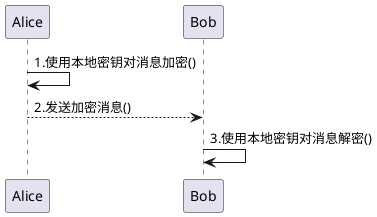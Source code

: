 @startuml
Alice -> Alice: 1.使用本地密钥对消息加密()
Alice --> Bob: 2.发送加密消息()
Bob -> Bob:3.使用本地密钥对消息解密()
@enduml